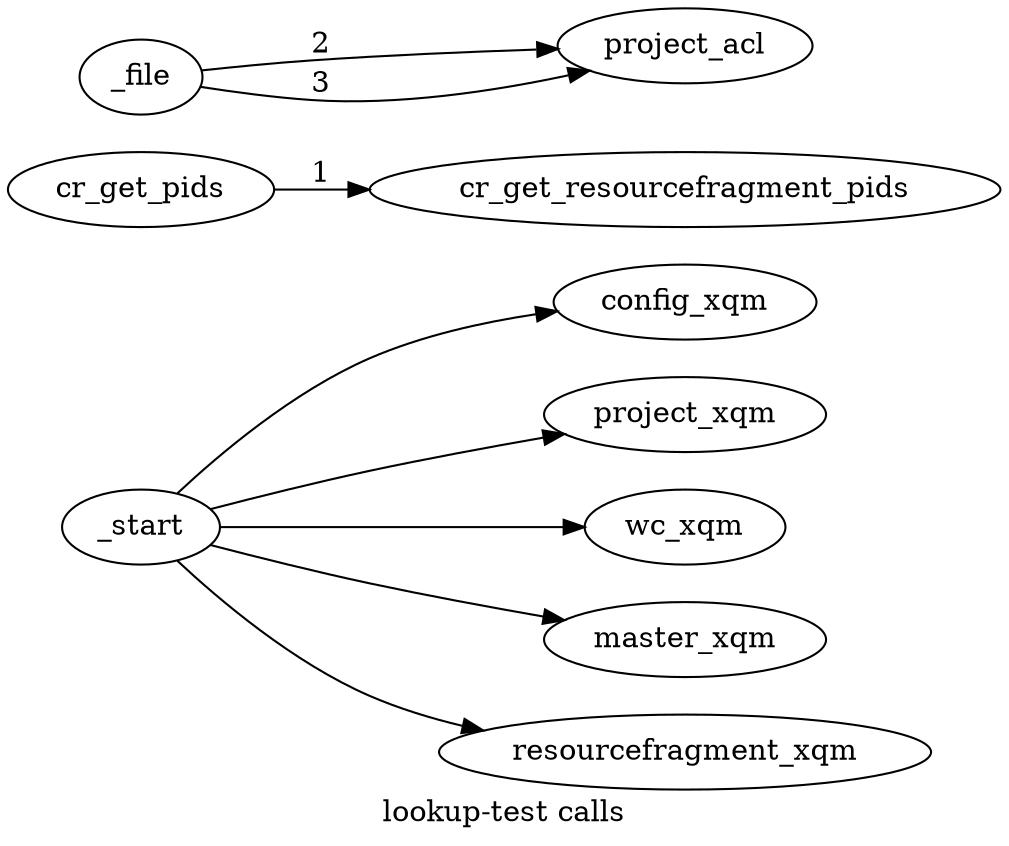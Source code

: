  /* dot -olookup_test_calls.png -Tpng lookup_test_calls.dot */ 
digraph lookup_test_calls {
label="lookup-test calls";
rankdir=LR;
_start -> config_xqm ;
_start -> project_xqm ;
_start -> wc_xqm ;
_start -> master_xqm ;
_start -> resourcefragment_xqm ;
cr_get_pids -> cr_get_resourcefragment_pids [label= 1 ];
_file -> project_acl [label= 2 ];
_file -> project_acl [label= 3 ];
}
